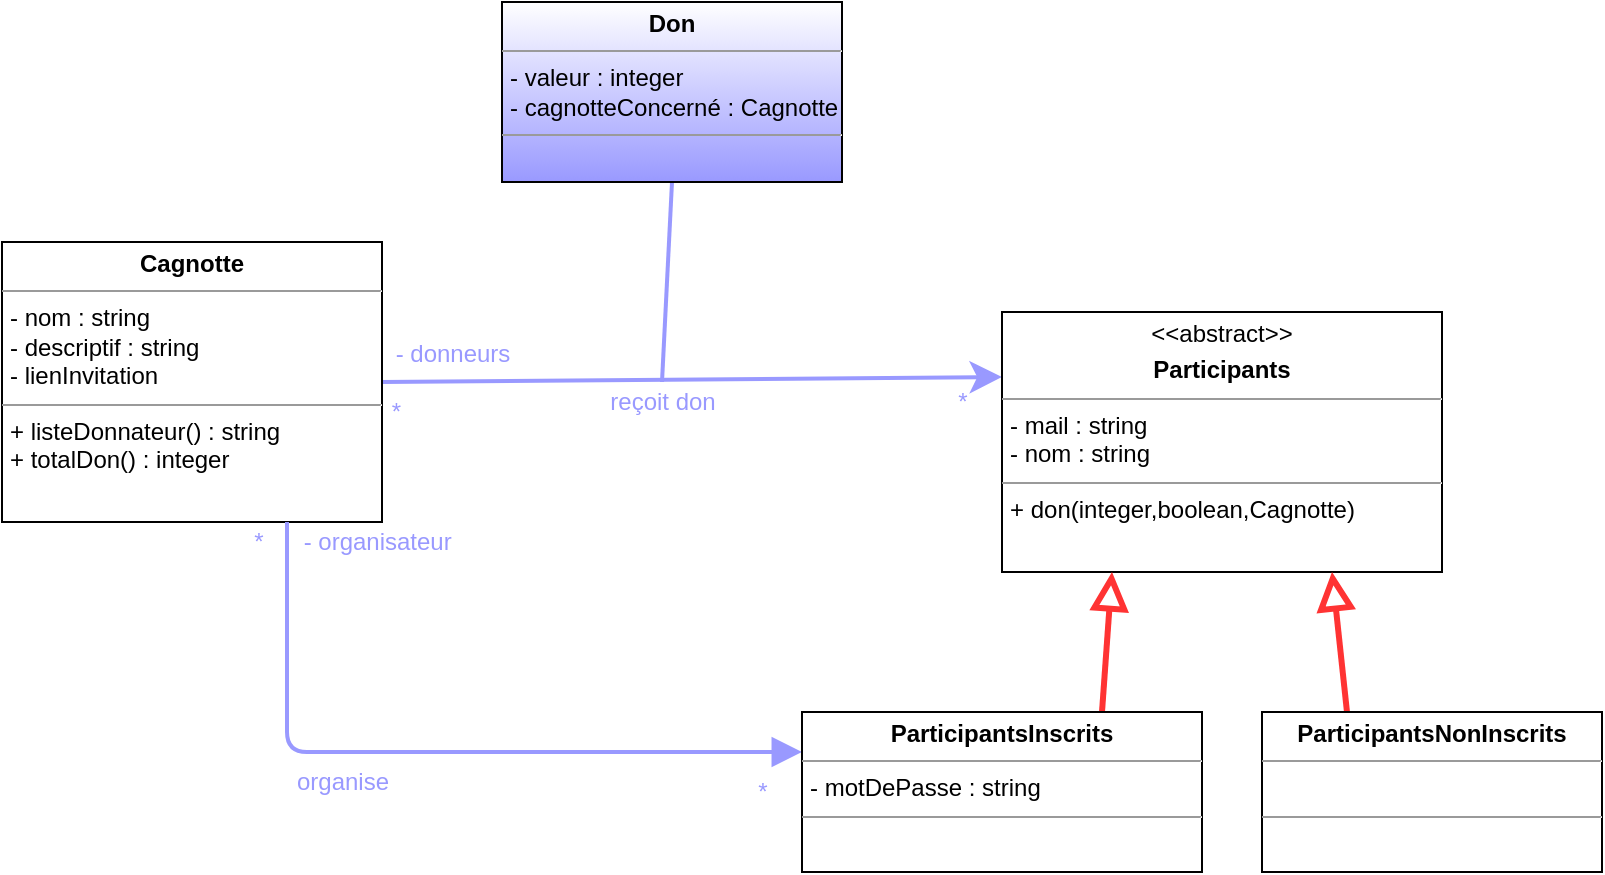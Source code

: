 <mxfile>
    <diagram id="rf5zMGV2DmYDw3CT5le8" name="Page-1">
        <mxGraphModel dx="1374" dy="536" grid="1" gridSize="10" guides="1" tooltips="1" connect="1" arrows="1" fold="1" page="1" pageScale="1" pageWidth="1169" pageHeight="827" math="0" shadow="0">
            <root>
                <mxCell id="0"/>
                <mxCell id="1" parent="0"/>
                <mxCell id="12" style="edgeStyle=none;html=1;exitX=1;exitY=0.5;exitDx=0;exitDy=0;endArrow=classic;endFill=1;endSize=10;entryX=0;entryY=0.25;entryDx=0;entryDy=0;strokeColor=#9999FF;strokeWidth=2;" edge="1" parent="1" source="2" target="3">
                    <mxGeometry relative="1" as="geometry">
                        <mxPoint x="500" y="280" as="targetPoint"/>
                    </mxGeometry>
                </mxCell>
                <mxCell id="2" value="&lt;p style=&quot;margin: 0px ; margin-top: 4px ; text-align: center&quot;&gt;&lt;b&gt;Cagnotte&lt;/b&gt;&lt;/p&gt;&lt;hr size=&quot;1&quot;&gt;&lt;p style=&quot;margin: 0px ; margin-left: 4px&quot;&gt;- nom : string&lt;br&gt;&lt;/p&gt;&lt;p style=&quot;margin: 0px ; margin-left: 4px&quot;&gt;- descriptif : string&lt;/p&gt;&lt;p style=&quot;margin: 0px ; margin-left: 4px&quot;&gt;- lienInvitation&lt;/p&gt;&lt;hr size=&quot;1&quot;&gt;&lt;p style=&quot;margin: 0px ; margin-left: 4px&quot;&gt;+ listeDonnateur() : string&lt;/p&gt;&lt;p style=&quot;margin: 0px ; margin-left: 4px&quot;&gt;+ totalDon() : integer&lt;/p&gt;" style="verticalAlign=top;align=left;overflow=fill;fontSize=12;fontFamily=Helvetica;html=1;" vertex="1" parent="1">
                    <mxGeometry x="30" y="200" width="190" height="140" as="geometry"/>
                </mxCell>
                <mxCell id="3" value="&lt;p style=&quot;margin: 0px ; margin-top: 4px ; text-align: center&quot;&gt;&amp;lt;&amp;lt;abstract&amp;gt;&amp;gt;&lt;/p&gt;&lt;p style=&quot;margin: 0px ; margin-top: 4px ; text-align: center&quot;&gt;&lt;b&gt;Participants&lt;/b&gt;&lt;/p&gt;&lt;hr size=&quot;1&quot;&gt;&lt;p style=&quot;margin: 0px ; margin-left: 4px&quot;&gt;- mail : string&lt;br&gt;&lt;/p&gt;&lt;p style=&quot;margin: 0px ; margin-left: 4px&quot;&gt;- nom : string&lt;/p&gt;&lt;hr size=&quot;1&quot;&gt;&lt;p style=&quot;margin: 0px ; margin-left: 4px&quot;&gt;+ don(integer,boolean,Cagnotte)&lt;/p&gt;&lt;p style=&quot;margin: 0px ; margin-left: 4px&quot;&gt;&lt;br&gt;&lt;/p&gt;" style="verticalAlign=top;align=left;overflow=fill;fontSize=12;fontFamily=Helvetica;html=1;" vertex="1" parent="1">
                    <mxGeometry x="530" y="235" width="220" height="130" as="geometry"/>
                </mxCell>
                <mxCell id="6" style="edgeStyle=none;html=1;exitX=0.75;exitY=0;exitDx=0;exitDy=0;entryX=0.25;entryY=1;entryDx=0;entryDy=0;endArrow=block;endFill=0;endSize=12;strokeColor=#FF3333;strokeWidth=3;" edge="1" parent="1" source="4" target="3">
                    <mxGeometry relative="1" as="geometry"/>
                </mxCell>
                <mxCell id="16" style="edgeStyle=orthogonalEdgeStyle;html=1;exitX=0;exitY=0.25;exitDx=0;exitDy=0;entryX=0.75;entryY=1;entryDx=0;entryDy=0;endArrow=none;endFill=0;endSize=10;startArrow=block;startFill=1;targetPerimeterSpacing=0;startSize=10;strokeColor=#9999FF;strokeWidth=2;" edge="1" parent="1" source="4" target="2">
                    <mxGeometry relative="1" as="geometry"/>
                </mxCell>
                <mxCell id="4" value="&lt;p style=&quot;margin: 0px ; margin-top: 4px ; text-align: center&quot;&gt;&lt;b&gt;ParticipantsInscrits&lt;/b&gt;&lt;/p&gt;&lt;hr size=&quot;1&quot;&gt;&lt;p style=&quot;margin: 0px ; margin-left: 4px&quot;&gt;- motDePasse : string&lt;/p&gt;&lt;hr size=&quot;1&quot;&gt;&lt;p style=&quot;margin: 0px ; margin-left: 4px&quot;&gt;&lt;br&gt;&lt;/p&gt;" style="verticalAlign=top;align=left;overflow=fill;fontSize=12;fontFamily=Helvetica;html=1;" vertex="1" parent="1">
                    <mxGeometry x="430" y="435" width="200" height="80" as="geometry"/>
                </mxCell>
                <mxCell id="7" style="edgeStyle=none;html=1;exitX=0.25;exitY=0;exitDx=0;exitDy=0;entryX=0.75;entryY=1;entryDx=0;entryDy=0;endArrow=block;endFill=0;endSize=12;strokeColor=#FF3333;strokeWidth=3;" edge="1" parent="1" source="5" target="3">
                    <mxGeometry relative="1" as="geometry"/>
                </mxCell>
                <mxCell id="5" value="&lt;p style=&quot;margin: 0px ; margin-top: 4px ; text-align: center&quot;&gt;&lt;b&gt;ParticipantsNonInscrits&lt;/b&gt;&lt;/p&gt;&lt;hr size=&quot;1&quot;&gt;&lt;p style=&quot;margin: 0px ; margin-left: 4px&quot;&gt;&lt;br&gt;&lt;/p&gt;&lt;hr size=&quot;1&quot;&gt;&lt;p style=&quot;margin: 0px ; margin-left: 4px&quot;&gt;&lt;br&gt;&lt;/p&gt;" style="verticalAlign=top;align=left;overflow=fill;fontSize=12;fontFamily=Helvetica;html=1;" vertex="1" parent="1">
                    <mxGeometry x="660" y="435" width="170" height="80" as="geometry"/>
                </mxCell>
                <mxCell id="15" style="edgeStyle=none;html=1;exitX=0.5;exitY=1;exitDx=0;exitDy=0;endArrow=none;endFill=0;endSize=10;strokeColor=#9999FF;strokeWidth=2;" edge="1" parent="1" source="11">
                    <mxGeometry relative="1" as="geometry">
                        <mxPoint x="360" y="270" as="targetPoint"/>
                    </mxGeometry>
                </mxCell>
                <mxCell id="11" value="&lt;p style=&quot;margin: 0px ; margin-top: 4px ; text-align: center&quot;&gt;&lt;b&gt;Don&lt;/b&gt;&lt;/p&gt;&lt;hr size=&quot;1&quot;&gt;&lt;p style=&quot;margin: 0px ; margin-left: 4px&quot;&gt;- valeur : integer&lt;/p&gt;&lt;p style=&quot;margin: 0px ; margin-left: 4px&quot;&gt;- cagnotteConcerné : Cagnotte&lt;/p&gt;&lt;hr size=&quot;1&quot;&gt;&lt;p style=&quot;margin: 0px ; margin-left: 4px&quot;&gt;&lt;br&gt;&lt;/p&gt;" style="verticalAlign=top;align=left;overflow=fill;fontSize=12;fontFamily=Helvetica;html=1;gradientColor=#9999FF;" vertex="1" parent="1">
                    <mxGeometry x="280" y="80" width="170" height="90" as="geometry"/>
                </mxCell>
                <mxCell id="13" value="&lt;font color=&quot;#9999ff&quot;&gt;- donneurs&lt;br&gt;&lt;br&gt;*&amp;nbsp; &amp;nbsp; &amp;nbsp; &amp;nbsp; &amp;nbsp; &amp;nbsp; &amp;nbsp; &amp;nbsp; &amp;nbsp;&lt;/font&gt;" style="text;html=1;align=center;verticalAlign=middle;resizable=0;points=[];autosize=1;strokeColor=none;rotation=0;" vertex="1" parent="1">
                    <mxGeometry x="215" y="245" width="80" height="50" as="geometry"/>
                </mxCell>
                <mxCell id="14" value="&lt;font color=&quot;#9999ff&quot;&gt;*&lt;/font&gt;" style="text;html=1;align=center;verticalAlign=middle;resizable=0;points=[];autosize=1;strokeColor=none;" vertex="1" parent="1">
                    <mxGeometry x="500" y="270" width="20" height="20" as="geometry"/>
                </mxCell>
                <mxCell id="17" value="&lt;font color=&quot;#9999ff&quot;&gt;*&amp;nbsp; &amp;nbsp; &amp;nbsp; - organisateur&lt;/font&gt;" style="text;html=1;align=center;verticalAlign=middle;resizable=0;points=[];autosize=1;strokeColor=none;rotation=0;" vertex="1" parent="1">
                    <mxGeometry x="150" y="340" width="110" height="20" as="geometry"/>
                </mxCell>
                <mxCell id="18" value="&lt;font color=&quot;#9999ff&quot;&gt;*&lt;/font&gt;" style="text;html=1;align=center;verticalAlign=middle;resizable=0;points=[];autosize=1;strokeColor=none;" vertex="1" parent="1">
                    <mxGeometry x="400" y="465" width="20" height="20" as="geometry"/>
                </mxCell>
                <mxCell id="19" value="&lt;font color=&quot;#9999ff&quot;&gt;organise&lt;/font&gt;" style="text;html=1;align=center;verticalAlign=middle;resizable=0;points=[];autosize=1;strokeColor=none;" vertex="1" parent="1">
                    <mxGeometry x="170" y="460" width="60" height="20" as="geometry"/>
                </mxCell>
                <mxCell id="20" value="&lt;font color=&quot;#9999ff&quot;&gt;reçoit don&lt;/font&gt;" style="text;html=1;align=center;verticalAlign=middle;resizable=0;points=[];autosize=1;strokeColor=none;" vertex="1" parent="1">
                    <mxGeometry x="325" y="270" width="70" height="20" as="geometry"/>
                </mxCell>
            </root>
        </mxGraphModel>
    </diagram>
</mxfile>